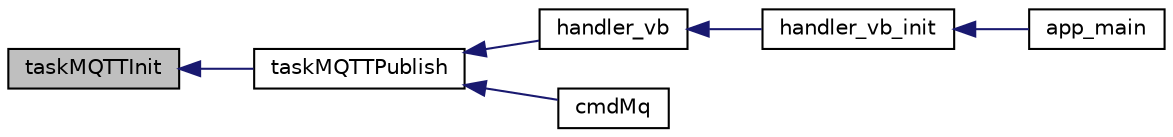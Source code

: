 digraph "taskMQTTInit"
{
  edge [fontname="Helvetica",fontsize="10",labelfontname="Helvetica",labelfontsize="10"];
  node [fontname="Helvetica",fontsize="10",shape=record];
  rankdir="LR";
  Node7 [label="taskMQTTInit",height=0.2,width=0.4,color="black", fillcolor="grey75", style="filled", fontcolor="black"];
  Node7 -> Node8 [dir="back",color="midnightblue",fontsize="10",style="solid",fontname="Helvetica"];
  Node8 [label="taskMQTTPublish",height=0.2,width=0.4,color="black", fillcolor="white", style="filled",URL="$task__mqtt_8h.html#a6afc039be68c1a831778fe33bd2412a9",tooltip="Publish data via MQTT. "];
  Node8 -> Node9 [dir="back",color="midnightblue",fontsize="10",style="solid",fontname="Helvetica"];
  Node9 [label="handler_vb",height=0.2,width=0.4,color="black", fillcolor="white", style="filled",URL="$handler__vb_8c.html#a60c71b4a6cc8a9a3e9e8a3c8e36cffa0",tooltip="VB event handler, triggering VB general actions. "];
  Node9 -> Node10 [dir="back",color="midnightblue",fontsize="10",style="solid",fontname="Helvetica"];
  Node10 [label="handler_vb_init",height=0.2,width=0.4,color="black", fillcolor="white", style="filled",URL="$handler__vb_8h.html#ac54a8826a70d3aaf5c284bab02b93444",tooltip="Init for the VB handler. "];
  Node10 -> Node11 [dir="back",color="midnightblue",fontsize="10",style="solid",fontname="Helvetica"];
  Node11 [label="app_main",height=0.2,width=0.4,color="black", fillcolor="white", style="filled",URL="$flipmouse__fabi__esp32__kbdmouse__main_8c.html#abce06be17fc37d675118a678a8100a36",tooltip="Main task, created by esp-idf. "];
  Node8 -> Node12 [dir="back",color="midnightblue",fontsize="10",style="solid",fontname="Helvetica"];
  Node12 [label="cmdMq",height=0.2,width=0.4,color="black", fillcolor="white", style="filled",URL="$task__commands_8c.html#a6687f2598d6dc738c90d3be28cf90184"];
}
